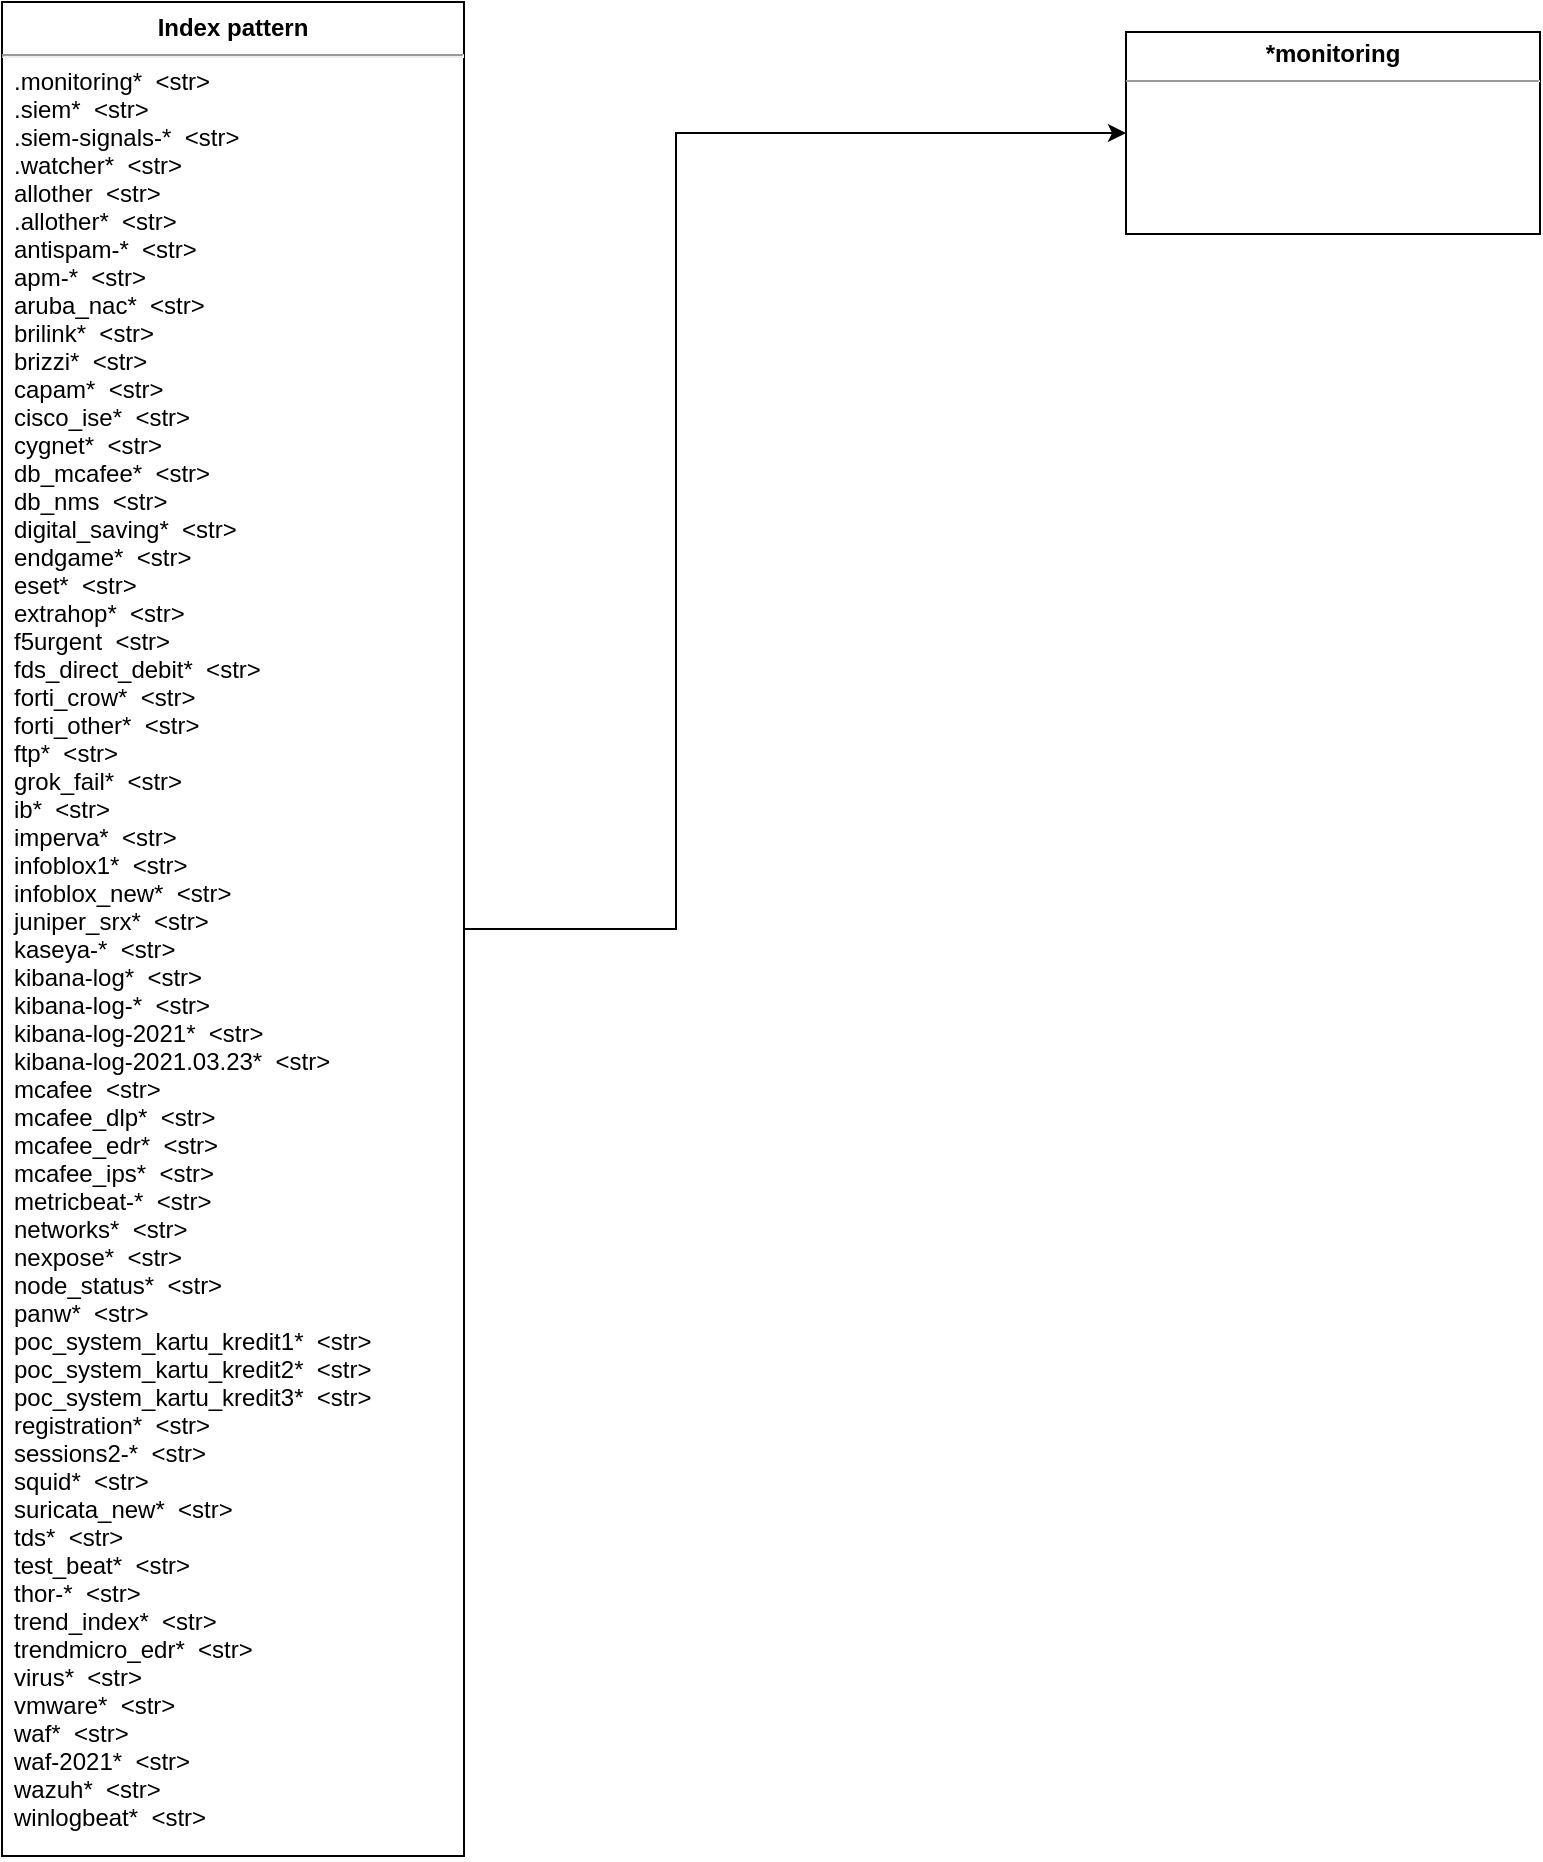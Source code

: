 <mxfile version="20.5.3" type="github">
  <diagram id="R2lEEEUBdFMjLlhIrx00" name="Page-1">
    <mxGraphModel dx="1997" dy="1229" grid="0" gridSize="10" guides="1" tooltips="1" connect="1" arrows="1" fold="1" page="0" pageScale="1" pageWidth="850" pageHeight="1100" math="0" shadow="0" extFonts="Permanent Marker^https://fonts.googleapis.com/css?family=Permanent+Marker">
      <root>
        <mxCell id="0" />
        <mxCell id="1" parent="0" />
        <mxCell id="dvNhInwKcY32z-tbkgkB-58" value="&lt;p style=&quot;margin:0px;margin-top:6px;text-align:center;&quot;&gt;&lt;b&gt;Index pattern&lt;/b&gt;&lt;/p&gt;&lt;hr&gt;&lt;p style=&quot;margin:0px;margin-left:8px;&quot;&gt;&lt;br&gt;&lt;/p&gt;" style="align=left;overflow=fill;html=1;dropTarget=0;" vertex="1" parent="1">
          <mxGeometry x="-137" y="-132" width="231" height="927" as="geometry" />
        </mxCell>
        <mxCell id="dvNhInwKcY32z-tbkgkB-60" value=".monitoring*  &lt;str&gt;&#xa;.siem*  &lt;str&gt;&#xa;.siem-signals-*  &lt;str&gt;&#xa;.watcher*  &lt;str&gt;&#xa;allother  &lt;str&gt;&#xa;.allother*  &lt;str&gt;&#xa;antispam-*  &lt;str&gt;&#xa;apm-*  &lt;str&gt;&#xa;aruba_nac*  &lt;str&gt;&#xa;brilink*  &lt;str&gt;&#xa;brizzi*  &lt;str&gt;&#xa;capam*  &lt;str&gt;&#xa;cisco_ise*  &lt;str&gt;&#xa;cygnet*  &lt;str&gt;&#xa;db_mcafee*  &lt;str&gt;&#xa;db_nms  &lt;str&gt;&#xa;digital_saving*  &lt;str&gt;&#xa;endgame*  &lt;str&gt;&#xa;eset*  &lt;str&gt;&#xa;extrahop*  &lt;str&gt;&#xa;f5urgent  &lt;str&gt;&#xa;fds_direct_debit*  &lt;str&gt;&#xa;forti_crow*  &lt;str&gt;&#xa;forti_other*  &lt;str&gt;&#xa;ftp*  &lt;str&gt;&#xa;grok_fail*  &lt;str&gt;&#xa;ib*  &lt;str&gt;&#xa;imperva*  &lt;str&gt;&#xa;infoblox1*  &lt;str&gt;&#xa;infoblox_new*  &lt;str&gt;&#xa;juniper_srx*  &lt;str&gt;&#xa;kaseya-*  &lt;str&gt;&#xa;kibana-log*  &lt;str&gt;&#xa;kibana-log-*  &lt;str&gt;&#xa;kibana-log-2021*  &lt;str&gt;&#xa;kibana-log-2021.03.23*  &lt;str&gt;&#xa;mcafee  &lt;str&gt;&#xa;mcafee_dlp*  &lt;str&gt;&#xa;mcafee_edr*  &lt;str&gt;&#xa;mcafee_ips*  &lt;str&gt;&#xa;metricbeat-*  &lt;str&gt;&#xa;networks*  &lt;str&gt;&#xa;nexpose*  &lt;str&gt;&#xa;node_status*  &lt;str&gt;&#xa;panw*  &lt;str&gt;&#xa;poc_system_kartu_kredit1*  &lt;str&gt;&#xa;poc_system_kartu_kredit2*  &lt;str&gt;&#xa;poc_system_kartu_kredit3*  &lt;str&gt;&#xa;registration*  &lt;str&gt;&#xa;sessions2-*  &lt;str&gt;&#xa;squid*  &lt;str&gt;&#xa;suricata_new*  &lt;str&gt;&#xa;tds*  &lt;str&gt;&#xa;test_beat*  &lt;str&gt;&#xa;thor-*  &lt;str&gt;&#xa;trend_index*  &lt;str&gt;&#xa;trendmicro_edr*  &lt;str&gt;&#xa;virus*  &lt;str&gt;&#xa;vmware*  &lt;str&gt;&#xa;waf*  &lt;str&gt;&#xa;waf-2021*  &lt;str&gt;&#xa;wazuh*  &lt;str&gt;&#xa;winlogbeat*  &lt;str&gt;&#xa;" style="text;strokeColor=none;fillColor=none;align=left;verticalAlign=top;spacingLeft=4;spacingRight=4;overflow=hidden;rotatable=0;points=[[0,0.5],[1,0.5]];portConstraint=eastwest;" vertex="1" parent="1">
          <mxGeometry x="-137" y="-106" width="231" height="900" as="geometry" />
        </mxCell>
        <mxCell id="dvNhInwKcY32z-tbkgkB-67" value="&lt;p style=&quot;margin:0px;margin-top:4px;text-align:center;&quot;&gt;&lt;b&gt;*monitoring&lt;/b&gt;&lt;/p&gt;&lt;hr size=&quot;1&quot;&gt;&lt;div style=&quot;height:2px;&quot;&gt;&lt;/div&gt;" style="verticalAlign=top;align=left;overflow=fill;fontSize=12;fontFamily=Helvetica;html=1;" vertex="1" parent="1">
          <mxGeometry x="425" y="-117" width="207" height="101" as="geometry" />
        </mxCell>
        <mxCell id="dvNhInwKcY32z-tbkgkB-78" style="edgeStyle=orthogonalEdgeStyle;rounded=0;orthogonalLoop=1;jettySize=auto;html=1;entryX=0;entryY=0.5;entryDx=0;entryDy=0;" edge="1" parent="1" source="dvNhInwKcY32z-tbkgkB-70" target="dvNhInwKcY32z-tbkgkB-67">
          <mxGeometry relative="1" as="geometry">
            <Array as="points">
              <mxPoint x="200" y="332" />
              <mxPoint x="200" y="-66" />
            </Array>
          </mxGeometry>
        </mxCell>
        <mxCell id="dvNhInwKcY32z-tbkgkB-70" value="" style="line;strokeWidth=1;rotatable=0;dashed=0;labelPosition=right;align=left;verticalAlign=middle;spacingTop=0;spacingLeft=6;points=[];portConstraint=eastwest;" vertex="1" parent="1">
          <mxGeometry x="94" y="326.5" width="76" height="10" as="geometry" />
        </mxCell>
        <mxCell id="dvNhInwKcY32z-tbkgkB-79" style="edgeStyle=orthogonalEdgeStyle;rounded=0;orthogonalLoop=1;jettySize=auto;html=1;exitX=0.5;exitY=1;exitDx=0;exitDy=0;" edge="1" parent="1" source="dvNhInwKcY32z-tbkgkB-67" target="dvNhInwKcY32z-tbkgkB-67">
          <mxGeometry relative="1" as="geometry" />
        </mxCell>
      </root>
    </mxGraphModel>
  </diagram>
</mxfile>

